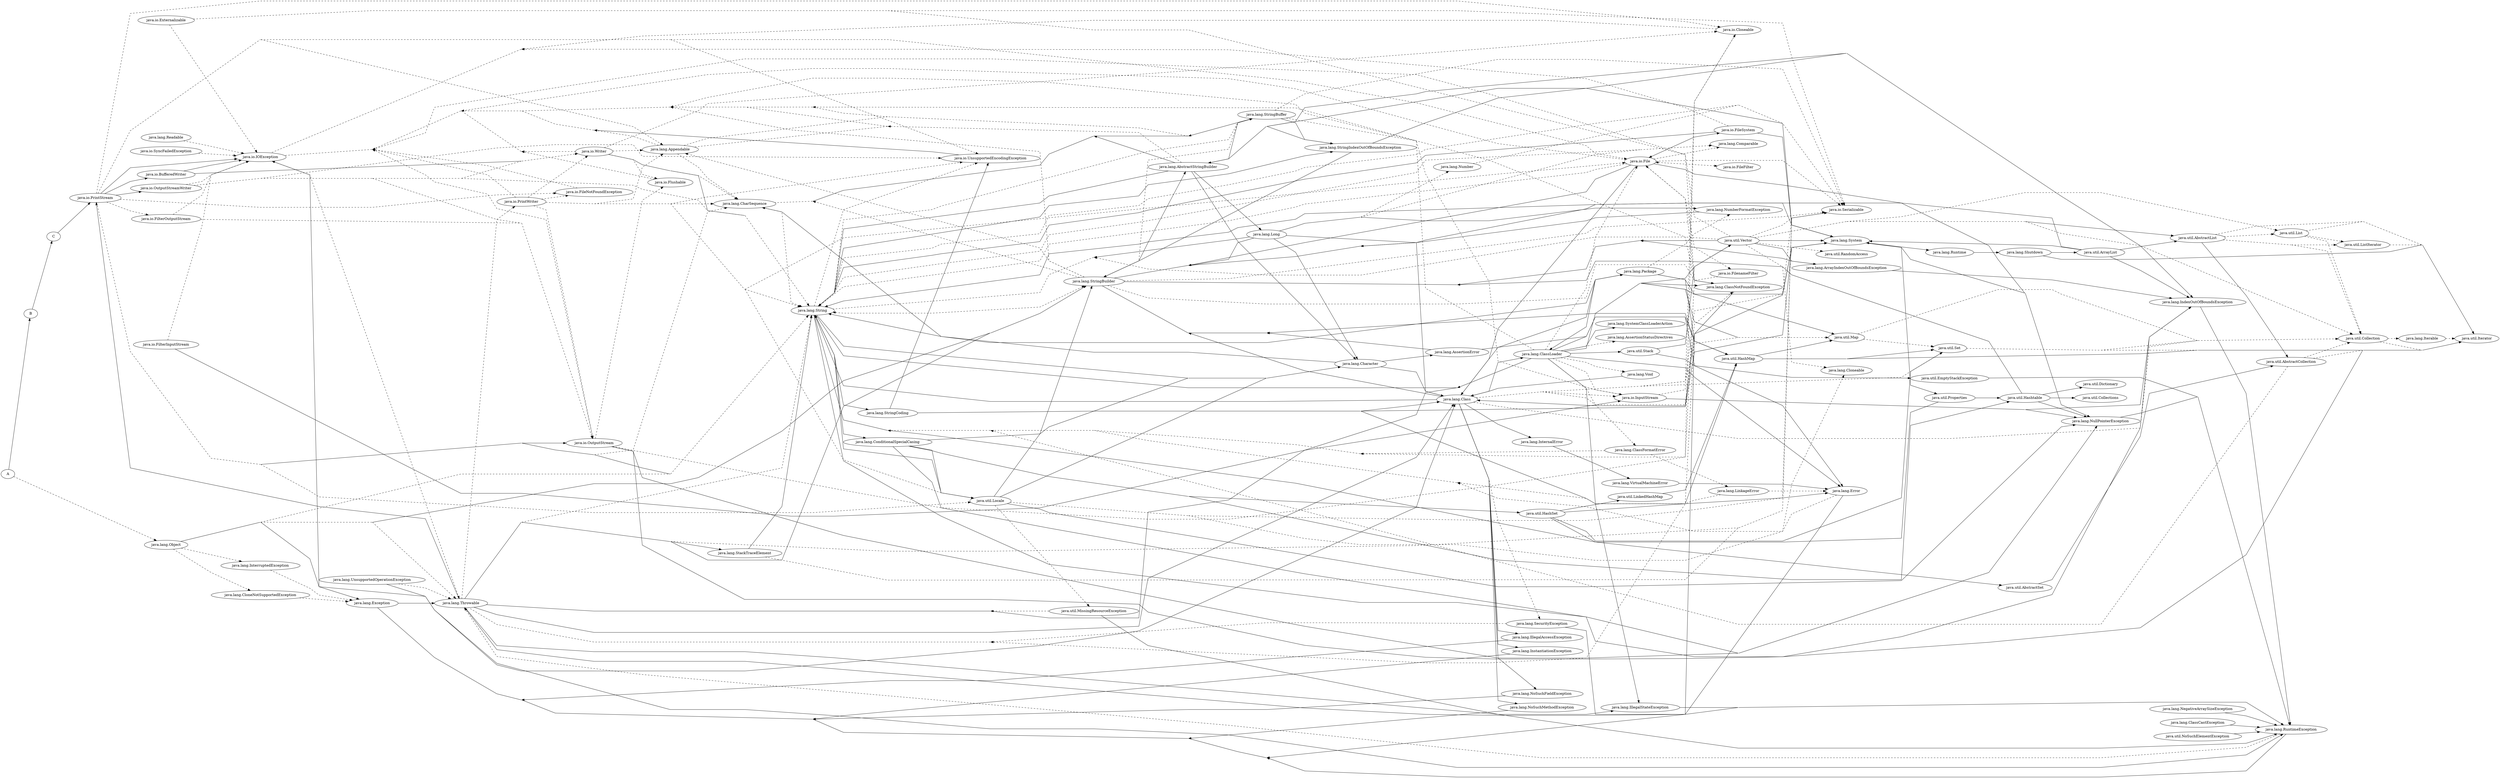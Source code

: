 digraph dep{
    rankdir=LR;
    compound=true;
    concentrate=true;
    splines=compound;
"A" -> "B";
"B" -> "C";
"C" -> "java.io.PrintStream";
"A" -> "java.lang.Object" [style=dashed];
"java.io.BufferedWriter" -> "java.io.IOException";
"java.io.BufferedWriter" -> "java.io.Writer";
"java.io.File" -> "java.io.FileSystem";
"java.io.File" -> "java.lang.Class";
"java.io.File" -> "java.lang.NullPointerException";
"java.io.File" -> "java.lang.StringBuilder";
"java.io.FileSystem" -> "java.lang.String";
"java.io.FileSystem" -> "java.lang.System";
"java.io.FilterInputStream" -> "java.io.InputStream";
"java.io.InputStream" -> "java.lang.IndexOutOfBoundsException";
"java.io.InputStream" -> "java.lang.NullPointerException";
"java.io.IOException" -> "java.lang.Exception";
"java.io.OutputStream" -> "java.lang.IndexOutOfBoundsException";
"java.io.OutputStream" -> "java.lang.NullPointerException";
"java.io.PrintStream" -> "java.io.BufferedWriter";
"java.io.PrintStream" -> "java.io.IOException";
"java.io.PrintStream" -> "java.io.OutputStream";
"java.io.PrintStream" -> "java.io.OutputStreamWriter";
"java.io.PrintStream" -> "java.lang.String";
"java.io.UnsupportedEncodingException" -> "java.io.IOException";
"java.io.Writer" -> "java.lang.String";
"java.lang.AbstractStringBuilder" -> "java.lang.Character";
"java.lang.AbstractStringBuilder" -> "java.lang.CharSequence";
"java.lang.AbstractStringBuilder" -> "java.lang.IndexOutOfBoundsException";
"java.lang.AbstractStringBuilder" -> "java.lang.Long";
"java.lang.AbstractStringBuilder" -> "java.lang.String";
"java.lang.AbstractStringBuilder" -> "java.lang.StringBuffer";
"java.lang.AbstractStringBuilder" -> "java.lang.StringBuilder";
"java.lang.AbstractStringBuilder" -> "java.lang.StringIndexOutOfBoundsException";
"java.lang.AbstractStringBuilder" -> "java.lang.System";
"java.lang.ArrayIndexOutOfBoundsException" -> "java.lang.IndexOutOfBoundsException";
"java.lang.ArrayIndexOutOfBoundsException" -> "java.lang.StringBuilder";
"java.lang.AssertionError" -> "java.lang.Error";
"java.lang.AssertionError" -> "java.lang.StringBuilder";
"java.lang.Character" -> "java.lang.AssertionError";
"java.lang.Character" -> "java.lang.CharSequence";
"java.lang.Character" -> "java.lang.Class";
"java.lang.ClassCastException" -> "java.lang.RuntimeException";
"java.lang.Class" -> "java.lang.ClassLoader";
"java.lang.Class" -> "java.lang.IllegalAccessException";
"java.lang.Class" -> "java.lang.InstantiationException";
"java.lang.Class" -> "java.lang.InternalError";
"java.lang.Class" -> "java.lang.NoSuchFieldException";
"java.lang.Class" -> "java.lang.NoSuchMethodException";
"java.lang.Class" -> "java.lang.Package";
"java.lang.Class" -> "java.lang.String";
"java.lang.Class" -> "java.lang.StringBuilder";
"java.lang.Class" -> "java.lang.System";
"java.lang.ClassLoader" -> "java.lang.Class";
"java.lang.ClassLoader" -> "java.lang.ClassNotFoundException";
"java.lang.ClassLoader" -> "java.lang.Error";
"java.lang.ClassLoader" -> "java.lang.IllegalStateException";
"java.lang.ClassLoader" -> "java.lang.Package";
"java.lang.ClassLoader" -> "java.lang.String";
"java.lang.ClassLoader" -> "java.lang.System";
"java.lang.ClassLoader" -> "java.lang.SystemClassLoaderAction";
"java.lang.ClassLoader" -> "java.lang.Throwable";
"java.lang.ClassLoader" -> "java.util.HashMap";
"java.lang.ClassLoader" -> "java.util.Map";
"java.lang.ClassLoader" -> "java.util.Stack";
"java.lang.ClassLoader" -> "java.util.Vector";
"java.lang.ClassNotFoundException" -> "java.lang.Exception";
"java.lang.ConditionalSpecialCasing" -> "java.lang.Character";
"java.lang.ConditionalSpecialCasing" -> "java.lang.String";
"java.lang.ConditionalSpecialCasing" -> "java.util.HashSet";
"java.lang.ConditionalSpecialCasing" -> "java.util.Hashtable";
"java.lang.ConditionalSpecialCasing" -> "java.util.Iterator";
"java.lang.ConditionalSpecialCasing" -> "java.util.Locale";
"java.lang.Error" -> "java.lang.Throwable";
"java.lang.Exception" -> "java.lang.Throwable";
"java.lang.IllegalAccessException" -> "java.lang.Exception";
"java.lang.IllegalStateException" -> "java.lang.RuntimeException";
"java.lang.IndexOutOfBoundsException" -> "java.lang.RuntimeException";
"java.lang.InstantiationException" -> "java.lang.Exception";
"java.lang.InternalError" -> "java.lang.VirtualMachineError";
"java.lang.Long" -> "java.lang.Character";
"java.lang.Long" -> "java.lang.Class";
"java.lang.Long" -> "java.lang.NumberFormatException";
"java.lang.Long" -> "java.lang.String";
"java.lang.Long" -> "java.lang.StringBuilder";
"java.lang.NegativeArraySizeException" -> "java.lang.RuntimeException";
"java.lang.NoSuchFieldException" -> "java.lang.Exception";
"java.lang.NoSuchMethodException" -> "java.lang.Exception";
"java.lang.NullPointerException" -> "java.lang.RuntimeException";
"java.lang.NumberFormatException" -> "java.lang.StringBuilder";
"java.lang.Object" -> "java.lang.Class";
"java.lang.Object" -> "java.lang.StringBuilder";
"java.lang.Package" -> "java.lang.Class";
"java.lang.Package" -> "java.lang.ClassLoader";
"java.lang.Package" -> "java.lang.String";
"java.lang.Package" -> "java.util.HashMap";
"java.lang.Package" -> "java.util.Map";
"java.lang.RuntimeException" -> "java.lang.Exception";
"java.lang.Runtime" -> "java.lang.Shutdown";
"java.lang.Runtime" -> "java.lang.System";
"java.lang.SecurityException" -> "java.lang.RuntimeException";
"java.lang.Shutdown" -> "java.util.ArrayList";
"java.lang.Shutdown" -> "java.util.Iterator";
"java.lang.StackTraceElement" -> "java.lang.String";
"java.lang.StringBuffer" -> "java.lang.AbstractStringBuilder";
"java.lang.StringBuffer" -> "java.lang.CharSequence";
"java.lang.StringBuffer" -> "java.lang.String";
"java.lang.StringBuffer" -> "java.lang.StringIndexOutOfBoundsException";
"java.lang.StringBuilder" -> "java.lang.AbstractStringBuilder";
"java.lang.StringBuilder" -> "java.lang.String";
"java.lang.StringCoding" -> "java.io.UnsupportedEncodingException";
"java.lang.StringCoding" -> "java.lang.Class";
"java.lang.StringCoding" -> "java.lang.Error";
"java.lang.StringCoding" -> "java.lang.String";
"java.lang.StringCoding" -> "java.lang.System";
"java.lang.StringIndexOutOfBoundsException" -> "java.lang.IndexOutOfBoundsException";
"java.lang.StringIndexOutOfBoundsException" -> "java.lang.StringBuilder";
"java.lang.String" -> "java.lang.Character";
"java.lang.String" -> "java.lang.ConditionalSpecialCasing";
"java.lang.String" -> "java.lang.NullPointerException";
"java.lang.String" -> "java.lang.StringCoding";
"java.lang.String" -> "java.lang.StringIndexOutOfBoundsException";
"java.lang.String" -> "java.lang.System";
"java.lang.String" -> "java.util.Locale";
"java.lang.System" -> "java.lang.Class";
"java.lang.System" -> "java.lang.NullPointerException";
"java.lang.System" -> "java.lang.Runtime";
"java.lang.System" -> "java.lang.String";
"java.lang.System" -> "java.util.Properties";
"java.lang.Throwable" -> "java.io.PrintStream";
"java.lang.Throwable" -> "java.lang.Class";
"java.lang.Throwable" -> "java.lang.IllegalStateException";
"java.lang.Throwable" -> "java.lang.StackTraceElement";
"java.lang.Throwable" -> "java.lang.StringBuilder";
"java.lang.UnsupportedOperationException" -> "java.lang.RuntimeException";
"java.lang.VirtualMachineError" -> "java.lang.Error";
"java.lang.Void" -> "java.lang.Class";
"java.util.AbstractList" -> "java.util.AbstractCollection";
"java.util.AbstractSet" -> "java.util.AbstractCollection";
"java.util.ArrayList" -> "java.lang.IndexOutOfBoundsException";
"java.util.ArrayList" -> "java.lang.StringBuilder";
"java.util.ArrayList" -> "java.lang.System";
"java.util.ArrayList" -> "java.util.AbstractList";
"java.util.EmptyStackException" -> "java.lang.RuntimeException";
"java.util.HashMap" -> "java.lang.StringBuilder";
"java.util.HashMap" -> "java.util.Iterator";
"java.util.HashMap" -> "java.util.Map";
"java.util.HashMap" -> "java.util.Set";
"java.util.HashSet" -> "java.util.AbstractSet";
"java.util.HashSet" -> "java.util.HashMap";
"java.util.HashSet" -> "java.util.LinkedHashMap";
"java.util.HashSet" -> "java.util.Set";
"java.util.Hashtable" -> "java.lang.NullPointerException";
"java.util.Hashtable" -> "java.lang.StringBuilder";
"java.util.Hashtable" -> "java.util.Collections";
"java.util.Hashtable" -> "java.util.Dictionary";
"java.util.LinkedHashMap" -> "java.util.HashMap";
"java.util.Locale" -> "java.lang.Character";
"java.util.Locale" -> "java.lang.NullPointerException";
"java.util.Locale" -> "java.lang.String";
"java.util.Locale" -> "java.lang.StringBuilder";
"java.util.MissingResourceException" -> "java.lang.RuntimeException";
"java.util.NoSuchElementException" -> "java.lang.RuntimeException";
"java.util.Properties" -> "java.lang.String";
"java.util.Properties" -> "java.util.Hashtable";
"java.util.Stack" -> "java.util.EmptyStackException";
"java.util.Stack" -> "java.util.Vector";
"java.util.Vector" -> "java.lang.ArrayIndexOutOfBoundsException";
"java.util.Vector" -> "java.lang.StringBuilder";
"java.util.Vector" -> "java.lang.System";
"java.util.Vector" -> "java.util.AbstractList";
"java.io.Closeable" -> "java.io.IOException" [style=dashed];
"java.io.Externalizable" -> "java.io.IOException" [style=dashed];
"java.io.Externalizable" -> "java.io.Serializable" [style=dashed];
"java.io.Externalizable" -> "java.lang.ClassNotFoundException" [style=dashed];
"java.io.FileFilter" -> "java.io.File" [style=dashed];
"java.io.File" -> "java.io.FileFilter" [style=dashed];
"java.io.File" -> "java.io.FilenameFilter" [style=dashed];
"java.io.File" -> "java.io.IOException" [style=dashed];
"java.io.File" -> "java.io.Serializable" [style=dashed];
"java.io.File" -> "java.lang.ClassNotFoundException" [style=dashed];
"java.io.File" -> "java.lang.Comparable" [style=dashed];
"java.io.File" -> "java.lang.String" [style=dashed];
"java.io.FilenameFilter" -> "java.io.File" [style=dashed];
"java.io.FilenameFilter" -> "java.lang.String" [style=dashed];
"java.io.FileNotFoundException" -> "java.io.IOException" [style=dashed];
"java.io.FileSystem" -> "java.io.File" [style=dashed];
"java.io.FileSystem" -> "java.io.IOException" [style=dashed];
"java.io.FilterInputStream" -> "java.io.IOException" [style=dashed];
"java.io.FilterOutputStream" -> "java.io.IOException" [style=dashed];
"java.io.FilterOutputStream" -> "java.io.OutputStream" [style=dashed];
"java.io.Flushable" -> "java.io.IOException" [style=dashed];
"java.io.InputStream" -> "java.io.Closeable" [style=dashed];
"java.io.InputStream" -> "java.io.IOException" [style=dashed];
"java.io.IOException" -> "java.lang.Throwable" [style=dashed];
"java.io.OutputStream" -> "java.io.Closeable" [style=dashed];
"java.io.OutputStream" -> "java.io.Flushable" [style=dashed];
"java.io.OutputStream" -> "java.io.IOException" [style=dashed];
"java.io.OutputStreamWriter" -> "java.io.IOException" [style=dashed];
"java.io.OutputStreamWriter" -> "java.io.OutputStream" [style=dashed];
"java.io.OutputStreamWriter" -> "java.io.UnsupportedEncodingException" [style=dashed];
"java.io.OutputStreamWriter" -> "java.io.Writer" [style=dashed];
"java.io.OutputStreamWriter" -> "java.lang.String" [style=dashed];
"java.io.PrintStream" -> "java.io.Closeable" [style=dashed];
"java.io.PrintStream" -> "java.io.File" [style=dashed];
"java.io.PrintStream" -> "java.io.FileNotFoundException" [style=dashed];
"java.io.PrintStream" -> "java.io.FilterOutputStream" [style=dashed];
"java.io.PrintStream" -> "java.io.UnsupportedEncodingException" [style=dashed];
"java.io.PrintStream" -> "java.lang.Appendable" [style=dashed];
"java.io.PrintStream" -> "java.lang.CharSequence" [style=dashed];
"java.io.PrintStream" -> "java.util.Locale" [style=dashed];
"java.io.PrintWriter" -> "java.io.File" [style=dashed];
"java.io.PrintWriter" -> "java.io.FileNotFoundException" [style=dashed];
"java.io.PrintWriter" -> "java.io.IOException" [style=dashed];
"java.io.PrintWriter" -> "java.io.OutputStream" [style=dashed];
"java.io.PrintWriter" -> "java.io.UnsupportedEncodingException" [style=dashed];
"java.io.PrintWriter" -> "java.io.Writer" [style=dashed];
"java.io.PrintWriter" -> "java.lang.Appendable" [style=dashed];
"java.io.PrintWriter" -> "java.lang.CharSequence" [style=dashed];
"java.io.PrintWriter" -> "java.lang.String" [style=dashed];
"java.io.PrintWriter" -> "java.util.Locale" [style=dashed];
"java.io.SyncFailedException" -> "java.io.IOException" [style=dashed];
"java.io.Writer" -> "java.io.Closeable" [style=dashed];
"java.io.Writer" -> "java.io.Flushable" [style=dashed];
"java.io.Writer" -> "java.io.IOException" [style=dashed];
"java.io.Writer" -> "java.lang.Appendable" [style=dashed];
"java.io.Writer" -> "java.lang.CharSequence" [style=dashed];
"java.lang.AbstractStringBuilder" -> "java.io.IOException" [style=dashed];
"java.lang.AbstractStringBuilder" -> "java.lang.Appendable" [style=dashed];
"java.lang.Appendable" -> "java.io.IOException" [style=dashed];
"java.lang.Appendable" -> "java.lang.CharSequence" [style=dashed];
"java.lang.CharSequence" -> "java.lang.String" [style=dashed];
"java.lang.ClassFormatError" -> "java.lang.LinkageError" [style=dashed];
"java.lang.ClassFormatError" -> "java.lang.String" [style=dashed];
"java.lang.Class" -> "java.io.InputStream" [style=dashed];
"java.lang.Class" -> "java.io.Serializable" [style=dashed];
"java.lang.Class" -> "java.lang.ClassNotFoundException" [style=dashed];
"java.lang.Class" -> "java.lang.SecurityException" [style=dashed];
"java.lang.Class" -> "java.util.Collection" [style=dashed];
"java.lang.Class" -> "java.util.Map" [style=dashed];
"java.lang.Class" -> "java.util.Set" [style=dashed];
"java.lang.ClassLoader" -> "java.io.File" [style=dashed];
"java.lang.ClassLoader" -> "java.io.InputStream" [style=dashed];
"java.lang.ClassLoader" -> "java.io.IOException" [style=dashed];
"java.lang.ClassLoader" -> "java.lang.AssertionStatusDirectives" [style=dashed];
"java.lang.ClassLoader" -> "java.lang.ClassFormatError" [style=dashed];
"java.lang.ClassLoader" -> "java.lang.Void" [style=dashed];
"java.lang.ClassNotFoundException" -> "java.lang.Throwable" [style=dashed];
"java.lang.CloneNotSupportedException" -> "java.lang.Exception" [style=dashed];
"java.lang.Error" -> "java.lang.String" [style=dashed];
"java.lang.InterruptedException" -> "java.lang.Exception" [style=dashed];
"java.lang.Iterable" -> "java.util.Iterator" [style=dashed];
"java.lang.LinkageError" -> "java.lang.Error" [style=dashed];
"java.lang.LinkageError" -> "java.lang.String" [style=dashed];
"java.lang.Long" -> "java.lang.Comparable" [style=dashed];
"java.lang.Long" -> "java.lang.Number" [style=dashed];
"java.lang.Number" -> "java.io.Serializable" [style=dashed];
"java.lang.Object" -> "java.lang.CloneNotSupportedException" [style=dashed];
"java.lang.Object" -> "java.lang.InterruptedException" [style=dashed];
"java.lang.Object" -> "java.lang.String" [style=dashed];
"java.lang.Object" -> "java.lang.Throwable" [style=dashed];
"java.lang.Package" -> "java.lang.NumberFormatException" [style=dashed];
"java.lang.Readable" -> "java.io.IOException" [style=dashed];
"java.lang.RuntimeException" -> "java.lang.Throwable" [style=dashed];
"java.lang.SecurityException" -> "java.lang.Throwable" [style=dashed];
"java.lang.StackTraceElement" -> "java.io.Serializable" [style=dashed];
"java.lang.StringBuffer" -> "java.io.IOException" [style=dashed];
"java.lang.StringBuffer" -> "java.io.Serializable" [style=dashed];
"java.lang.StringBuffer" -> "java.lang.Appendable" [style=dashed];
"java.lang.StringBuffer" -> "java.lang.ClassNotFoundException" [style=dashed];
"java.lang.StringBuilder" -> "java.io.IOException" [style=dashed];
"java.lang.StringBuilder" -> "java.io.Serializable" [style=dashed];
"java.lang.StringBuilder" -> "java.lang.Appendable" [style=dashed];
"java.lang.StringBuilder" -> "java.lang.CharSequence" [style=dashed];
"java.lang.StringBuilder" -> "java.lang.ClassNotFoundException" [style=dashed];
"java.lang.StringBuilder" -> "java.lang.StringBuffer" [style=dashed];
"java.lang.String" -> "java.io.Serializable" [style=dashed];
"java.lang.String" -> "java.io.UnsupportedEncodingException" [style=dashed];
"java.lang.String" -> "java.lang.CharSequence" [style=dashed];
"java.lang.String" -> "java.lang.Comparable" [style=dashed];
"java.lang.String" -> "java.lang.StringBuffer" [style=dashed];
"java.lang.String" -> "java.lang.StringBuilder" [style=dashed];
"java.lang.Throwable" -> "java.io.IOException" [style=dashed];
"java.lang.Throwable" -> "java.io.PrintWriter" [style=dashed];
"java.lang.Throwable" -> "java.io.Serializable" [style=dashed];
"java.lang.Throwable" -> "java.lang.String" [style=dashed];
"java.lang.UnsupportedOperationException" -> "java.lang.Throwable" [style=dashed];
"java.util.AbstractCollection" -> "java.lang.String" [style=dashed];
"java.util.AbstractCollection" -> "java.util.Collection" [style=dashed];
"java.util.AbstractCollection" -> "java.util.Iterator" [style=dashed];
"java.util.AbstractList" -> "java.util.Collection" [style=dashed];
"java.util.AbstractList" -> "java.util.Iterator" [style=dashed];
"java.util.AbstractList" -> "java.util.List" [style=dashed];
"java.util.AbstractList" -> "java.util.ListIterator" [style=dashed];
"java.util.Collection" -> "java.lang.Iterable" [style=dashed];
"java.util.Collection" -> "java.util.Iterator" [style=dashed];
"java.util.ListIterator" -> "java.util.Iterator" [style=dashed];
"java.util.List" -> "java.util.Collection" [style=dashed];
"java.util.List" -> "java.util.Iterator" [style=dashed];
"java.util.List" -> "java.util.ListIterator" [style=dashed];
"java.util.Locale" -> "java.io.Serializable" [style=dashed];
"java.util.Locale" -> "java.lang.Cloneable" [style=dashed];
"java.util.Locale" -> "java.util.MissingResourceException" [style=dashed];
"java.util.Map" -> "java.util.Collection" [style=dashed];
"java.util.Map" -> "java.util.Set" [style=dashed];
"java.util.MissingResourceException" -> "java.lang.Throwable" [style=dashed];
"java.util.Set" -> "java.util.Collection" [style=dashed];
"java.util.Set" -> "java.util.Iterator" [style=dashed];
"java.util.Vector" -> "java.io.IOException" [style=dashed];
"java.util.Vector" -> "java.io.Serializable" [style=dashed];
"java.util.Vector" -> "java.lang.Cloneable" [style=dashed];
"java.util.Vector" -> "java.lang.String" [style=dashed];
"java.util.Vector" -> "java.util.Collection" [style=dashed];
"java.util.Vector" -> "java.util.List" [style=dashed];
"java.util.Vector" -> "java.util.RandomAccess" [style=dashed];
}
